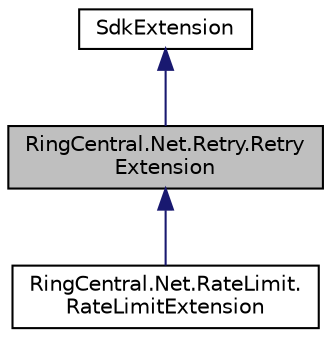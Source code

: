 digraph "RingCentral.Net.Retry.RetryExtension"
{
 // LATEX_PDF_SIZE
  edge [fontname="Helvetica",fontsize="10",labelfontname="Helvetica",labelfontsize="10"];
  node [fontname="Helvetica",fontsize="10",shape=record];
  Node1 [label="RingCentral.Net.Retry.Retry\lExtension",height=0.2,width=0.4,color="black", fillcolor="grey75", style="filled", fontcolor="black",tooltip=" "];
  Node2 -> Node1 [dir="back",color="midnightblue",fontsize="10",style="solid"];
  Node2 [label="SdkExtension",height=0.2,width=0.4,color="black", fillcolor="white", style="filled",URL="$classRingCentral_1_1SdkExtension.html",tooltip=" "];
  Node1 -> Node3 [dir="back",color="midnightblue",fontsize="10",style="solid"];
  Node3 [label="RingCentral.Net.RateLimit.\lRateLimitExtension",height=0.2,width=0.4,color="black", fillcolor="white", style="filled",URL="$classRingCentral_1_1Net_1_1RateLimit_1_1RateLimitExtension.html",tooltip=" "];
}
